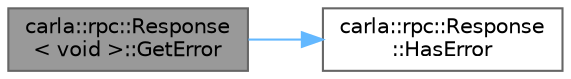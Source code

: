 digraph "carla::rpc::Response&lt; void &gt;::GetError"
{
 // INTERACTIVE_SVG=YES
 // LATEX_PDF_SIZE
  bgcolor="transparent";
  edge [fontname=Helvetica,fontsize=10,labelfontname=Helvetica,labelfontsize=10];
  node [fontname=Helvetica,fontsize=10,shape=box,height=0.2,width=0.4];
  rankdir="LR";
  Node1 [id="Node000001",label="carla::rpc::Response\l\< void \>::GetError",height=0.2,width=0.4,color="gray40", fillcolor="grey60", style="filled", fontcolor="black",tooltip=" "];
  Node1 -> Node2 [id="edge1_Node000001_Node000002",color="steelblue1",style="solid",tooltip=" "];
  Node2 [id="Node000002",label="carla::rpc::Response\l::HasError",height=0.2,width=0.4,color="grey40", fillcolor="white", style="filled",URL="$dd/db9/classcarla_1_1rpc_1_1Response.html#a94bd263bc22b686540d4288fba9fa3ab",tooltip=" "];
}
